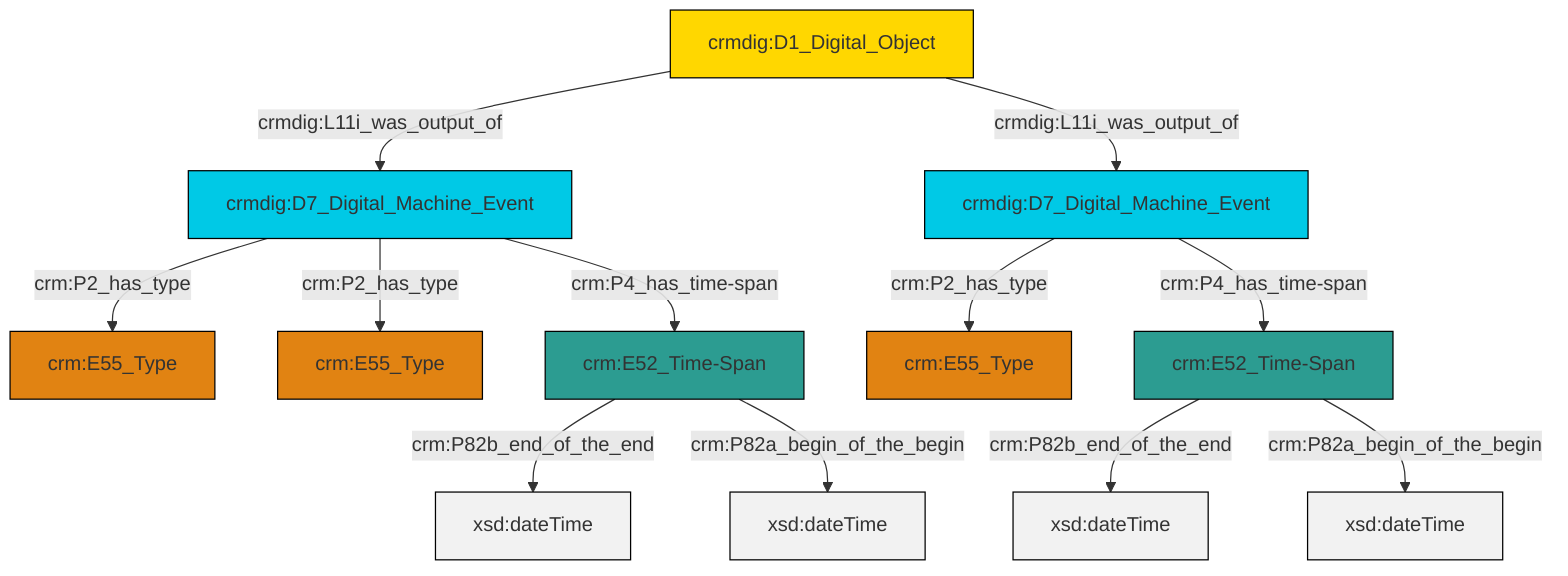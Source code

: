 graph TD
classDef Literal fill:#f2f2f2,stroke:#000000;
classDef CRM_Entity fill:#FFFFFF,stroke:#000000;
classDef Temporal_Entity fill:#00C9E6, stroke:#000000;
classDef Type fill:#E18312, stroke:#000000;
classDef Time-Span fill:#2C9C91, stroke:#000000;
classDef Appellation fill:#FFEB7F, stroke:#000000;
classDef Place fill:#008836, stroke:#000000;
classDef Persistent_Item fill:#B266B2, stroke:#000000;
classDef Conceptual_Object fill:#FFD700, stroke:#000000;
classDef Physical_Thing fill:#D2B48C, stroke:#000000;
classDef Actor fill:#f58aad, stroke:#000000;
classDef PC_Classes fill:#4ce600, stroke:#000000;
classDef Multi fill:#cccccc,stroke:#000000;

0["crm:E52_Time-Span"]:::Time-Span -->|crm:P82b_end_of_the_end| 1[xsd:dateTime]:::Literal
9["crmdig:D7_Digital_Machine_Event"]:::Temporal_Entity -->|crm:P2_has_type| 2["crm:E55_Type"]:::Type
12["crmdig:D1_Digital_Object"]:::Conceptual_Object -->|crmdig:L11i_was_output_of| 13["crmdig:D7_Digital_Machine_Event"]:::Temporal_Entity
13["crmdig:D7_Digital_Machine_Event"]:::Temporal_Entity -->|crm:P2_has_type| 4["crm:E55_Type"]:::Type
13["crmdig:D7_Digital_Machine_Event"]:::Temporal_Entity -->|crm:P2_has_type| 6["crm:E55_Type"]:::Type
9["crmdig:D7_Digital_Machine_Event"]:::Temporal_Entity -->|crm:P4_has_time-span| 0["crm:E52_Time-Span"]:::Time-Span
15["crm:E52_Time-Span"]:::Time-Span -->|crm:P82b_end_of_the_end| 16[xsd:dateTime]:::Literal
13["crmdig:D7_Digital_Machine_Event"]:::Temporal_Entity -->|crm:P4_has_time-span| 15["crm:E52_Time-Span"]:::Time-Span
12["crmdig:D1_Digital_Object"]:::Conceptual_Object -->|crmdig:L11i_was_output_of| 9["crmdig:D7_Digital_Machine_Event"]:::Temporal_Entity
15["crm:E52_Time-Span"]:::Time-Span -->|crm:P82a_begin_of_the_begin| 20[xsd:dateTime]:::Literal
0["crm:E52_Time-Span"]:::Time-Span -->|crm:P82a_begin_of_the_begin| 21[xsd:dateTime]:::Literal